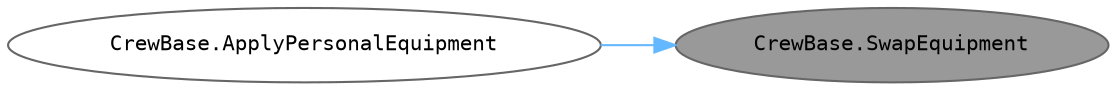 digraph "CrewBase.SwapEquipment"
{
 // INTERACTIVE_SVG=YES
 // LATEX_PDF_SIZE
  bgcolor="transparent";
  edge [fontname=Helvetica,fontsize=10,labelfontname=Helvetica,labelfontsize=10];
  node [fontname=Helvetica,fontsize=10,fontname=Consolas fontsize=10 style=filled height=0.2 width=0.4 margin=0.1];
  rankdir="RL";
  Node1 [id="Node000001",label="CrewBase.SwapEquipment",height=0.2,width=0.4,color="gray40", fillcolor="grey60", style="filled", fontcolor="black",tooltip="기존 장비를 해제하고 새 장비를 장착합니다."];
  Node1 -> Node2 [id="edge1_Node000001_Node000002",dir="back",color="steelblue1",style="solid",tooltip=" "];
  Node2 [id="Node000002",label="CrewBase.ApplyPersonalEquipment",height=0.2,width=0.4,color="grey40", fillcolor="white", style="filled",URL="$class_crew_base.html#a9dddfbc358fd94633bac8de4575e4f8a",tooltip="개인 장비를 착용합니다. 기존 장비는 해제되며 효과도 반영됩니다."];
}
